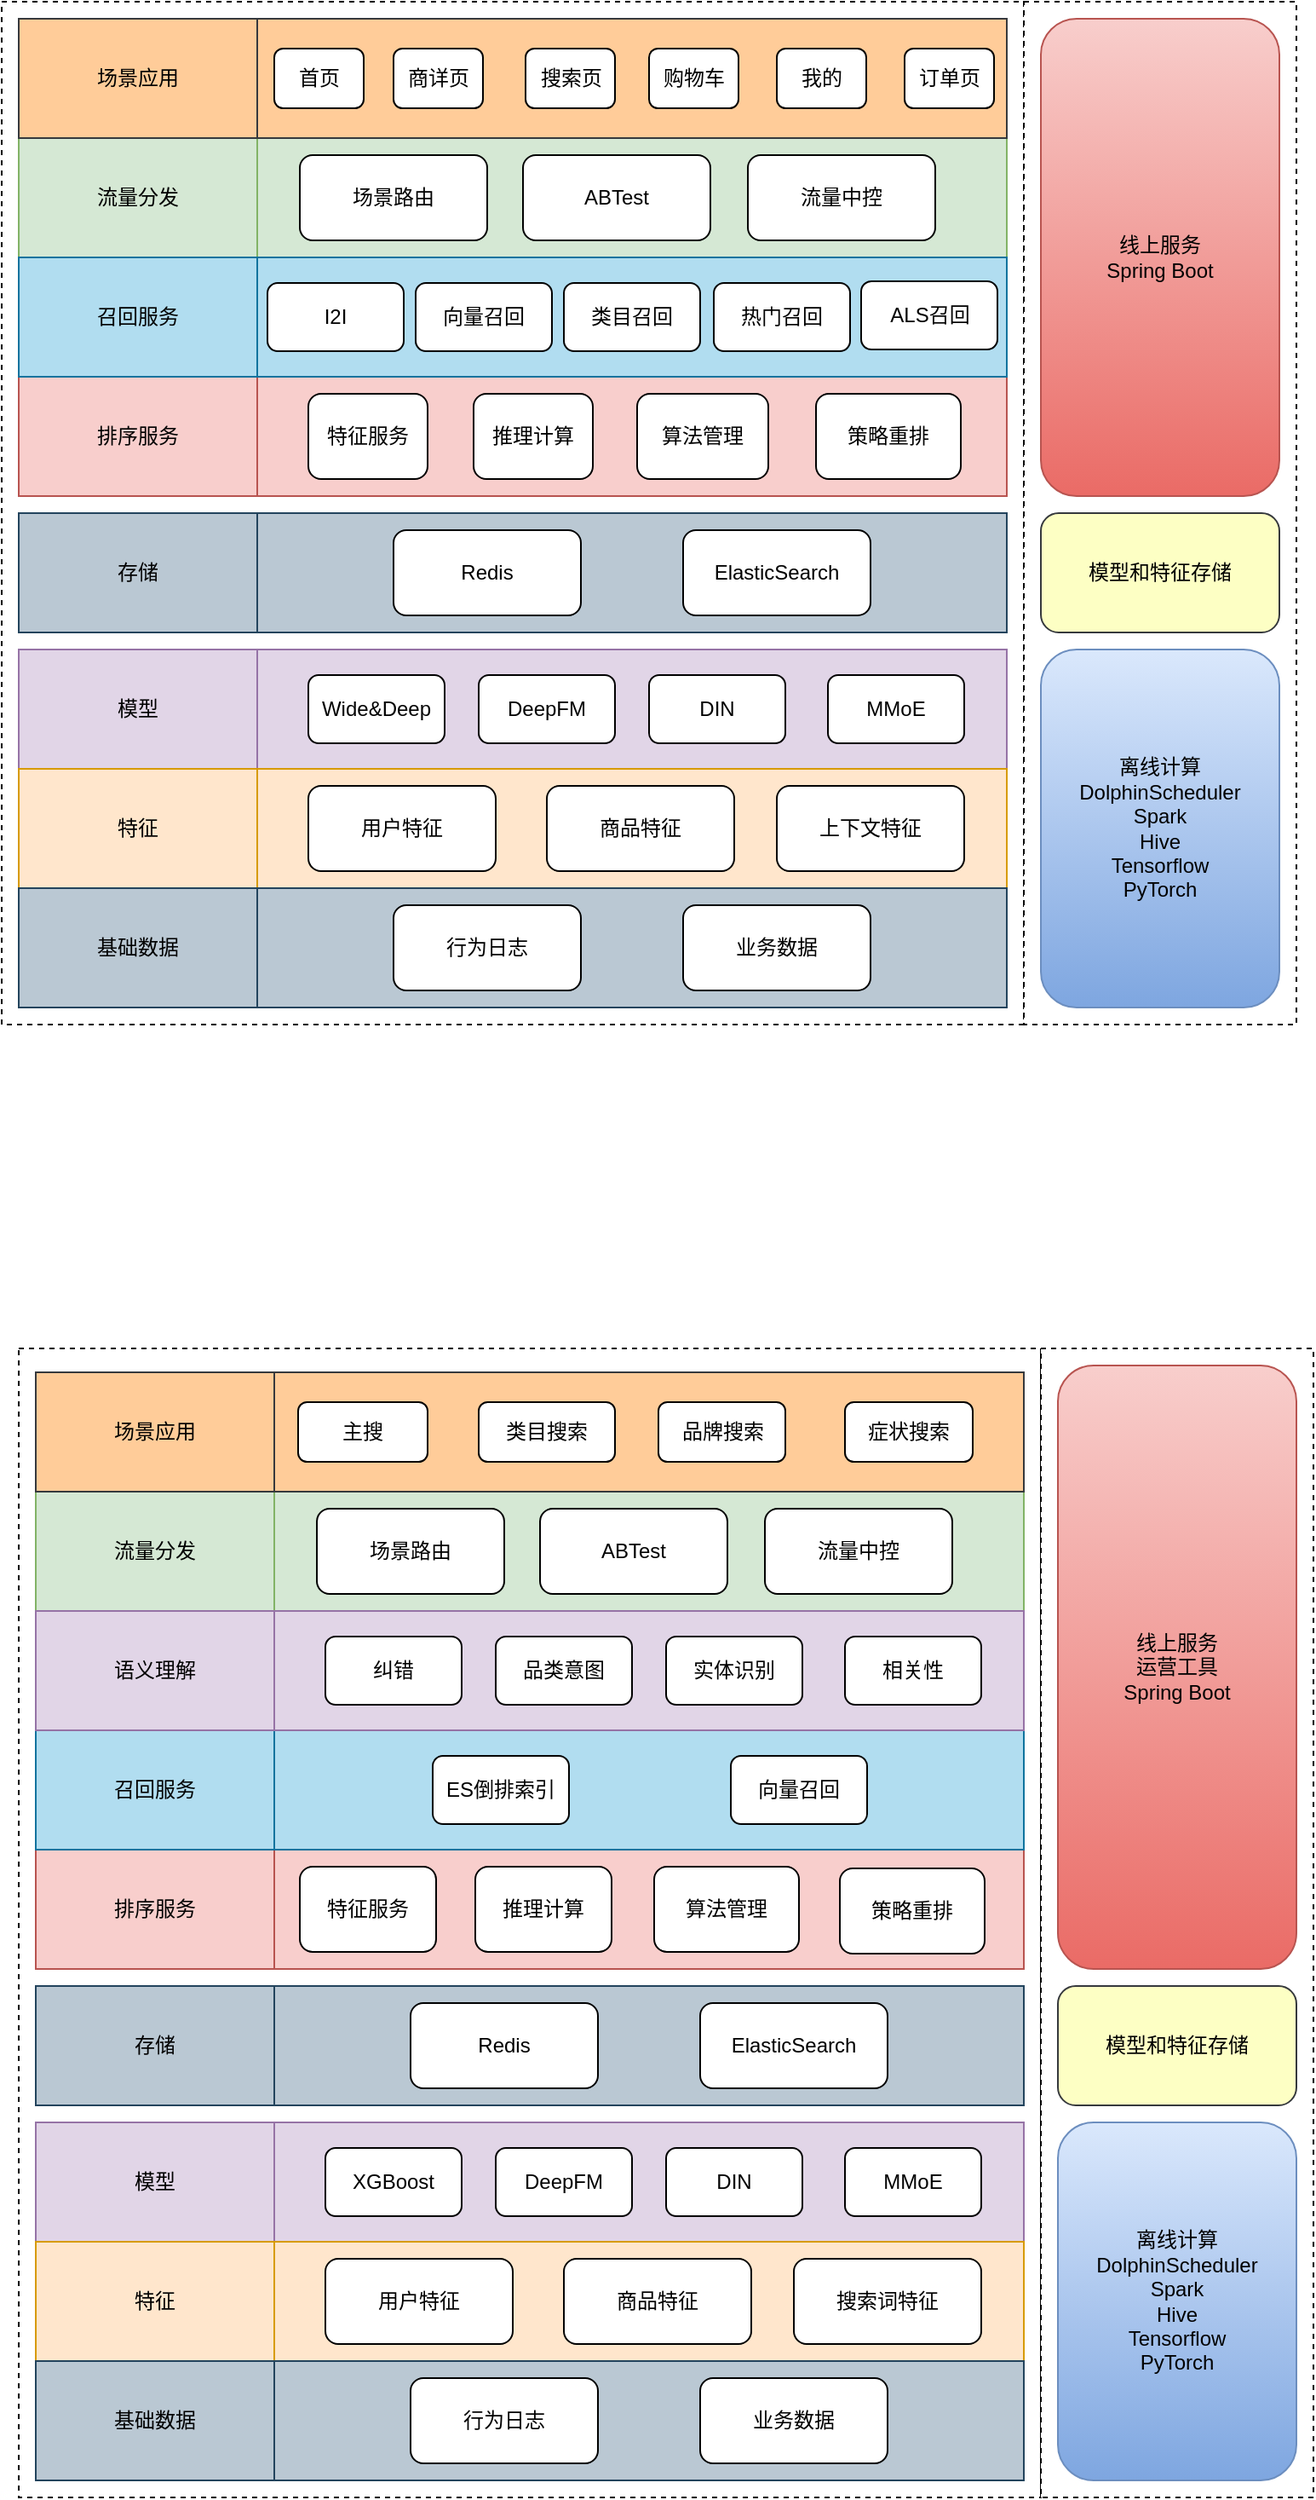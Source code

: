 <mxfile version="24.7.14">
  <diagram name="第 1 页" id="n3AiASltuWI-y75Rekpe">
    <mxGraphModel dx="1434" dy="772" grid="1" gridSize="10" guides="1" tooltips="1" connect="1" arrows="1" fold="1" page="1" pageScale="1" pageWidth="827" pageHeight="1169" math="0" shadow="0">
      <root>
        <mxCell id="0" />
        <mxCell id="1" parent="0" />
        <mxCell id="3CPOqqqod1TkRdYMCPuZ-1" value="" style="rounded=0;whiteSpace=wrap;html=1;dashed=1;strokeWidth=1;perimeterSpacing=0;shadow=0;sketch=0;glass=0;" parent="1" vertex="1">
          <mxGeometry x="110" y="530" width="600" height="600" as="geometry" />
        </mxCell>
        <mxCell id="3CPOqqqod1TkRdYMCPuZ-2" value="流量分发" style="rounded=0;whiteSpace=wrap;html=1;fillColor=#d5e8d4;strokeColor=#82b366;" parent="1" vertex="1">
          <mxGeometry x="120" y="610" width="140" height="70" as="geometry" />
        </mxCell>
        <mxCell id="3CPOqqqod1TkRdYMCPuZ-3" value="" style="rounded=0;whiteSpace=wrap;html=1;fillColor=#d5e8d4;strokeColor=#82b366;" parent="1" vertex="1">
          <mxGeometry x="260" y="610" width="440" height="70" as="geometry" />
        </mxCell>
        <mxCell id="3CPOqqqod1TkRdYMCPuZ-4" value="ABTest" style="rounded=1;whiteSpace=wrap;html=1;" parent="1" vertex="1">
          <mxGeometry x="416" y="620" width="110" height="50" as="geometry" />
        </mxCell>
        <mxCell id="3CPOqqqod1TkRdYMCPuZ-5" value="排序服务" style="rounded=0;whiteSpace=wrap;html=1;fillColor=#f8cecc;strokeColor=#b85450;" parent="1" vertex="1">
          <mxGeometry x="120" y="750" width="140" height="70" as="geometry" />
        </mxCell>
        <mxCell id="3CPOqqqod1TkRdYMCPuZ-6" value="" style="rounded=0;whiteSpace=wrap;html=1;fillColor=#f8cecc;strokeColor=#b85450;" parent="1" vertex="1">
          <mxGeometry x="260" y="750" width="440" height="70" as="geometry" />
        </mxCell>
        <mxCell id="3CPOqqqod1TkRdYMCPuZ-7" value="特征服务" style="rounded=1;whiteSpace=wrap;html=1;" parent="1" vertex="1">
          <mxGeometry x="290" y="760" width="70" height="50" as="geometry" />
        </mxCell>
        <mxCell id="3CPOqqqod1TkRdYMCPuZ-8" value="推理计算" style="rounded=1;whiteSpace=wrap;html=1;" parent="1" vertex="1">
          <mxGeometry x="387" y="760" width="70" height="50" as="geometry" />
        </mxCell>
        <mxCell id="3CPOqqqod1TkRdYMCPuZ-9" value="算法管理" style="rounded=1;whiteSpace=wrap;html=1;" parent="1" vertex="1">
          <mxGeometry x="483" y="760" width="77" height="50" as="geometry" />
        </mxCell>
        <mxCell id="3CPOqqqod1TkRdYMCPuZ-10" value="召回服务" style="rounded=0;whiteSpace=wrap;html=1;fillColor=#b1ddf0;strokeColor=#10739e;" parent="1" vertex="1">
          <mxGeometry x="120" y="680" width="140" height="70" as="geometry" />
        </mxCell>
        <mxCell id="3CPOqqqod1TkRdYMCPuZ-11" value="" style="rounded=0;whiteSpace=wrap;html=1;fillColor=#b1ddf0;strokeColor=#10739e;" parent="1" vertex="1">
          <mxGeometry x="260" y="680" width="440" height="70" as="geometry" />
        </mxCell>
        <mxCell id="3CPOqqqod1TkRdYMCPuZ-12" value="I2I" style="rounded=1;whiteSpace=wrap;html=1;" parent="1" vertex="1">
          <mxGeometry x="266" y="695" width="80" height="40" as="geometry" />
        </mxCell>
        <mxCell id="3CPOqqqod1TkRdYMCPuZ-13" value="向量召回" style="rounded=1;whiteSpace=wrap;html=1;" parent="1" vertex="1">
          <mxGeometry x="353" y="695" width="80" height="40" as="geometry" />
        </mxCell>
        <mxCell id="3CPOqqqod1TkRdYMCPuZ-14" value="类目召回" style="rounded=1;whiteSpace=wrap;html=1;" parent="1" vertex="1">
          <mxGeometry x="440" y="695" width="80" height="40" as="geometry" />
        </mxCell>
        <mxCell id="3CPOqqqod1TkRdYMCPuZ-15" value="热门召回" style="rounded=1;whiteSpace=wrap;html=1;" parent="1" vertex="1">
          <mxGeometry x="528" y="695" width="80" height="40" as="geometry" />
        </mxCell>
        <mxCell id="3CPOqqqod1TkRdYMCPuZ-16" value="" style="rounded=0;whiteSpace=wrap;html=1;dashed=1;strokeWidth=1;perimeterSpacing=0;shadow=0;sketch=0;glass=0;" parent="1" vertex="1">
          <mxGeometry x="710" y="530" width="160" height="600" as="geometry" />
        </mxCell>
        <mxCell id="3CPOqqqod1TkRdYMCPuZ-17" value="模型" style="rounded=0;whiteSpace=wrap;html=1;fillColor=#e1d5e7;strokeColor=#9673a6;" parent="1" vertex="1">
          <mxGeometry x="120" y="910" width="140" height="70" as="geometry" />
        </mxCell>
        <mxCell id="3CPOqqqod1TkRdYMCPuZ-18" value="" style="rounded=0;whiteSpace=wrap;html=1;fillColor=#e1d5e7;strokeColor=#9673a6;" parent="1" vertex="1">
          <mxGeometry x="260" y="910" width="440" height="70" as="geometry" />
        </mxCell>
        <mxCell id="3CPOqqqod1TkRdYMCPuZ-19" value="Wide&amp;amp;Deep" style="rounded=1;whiteSpace=wrap;html=1;" parent="1" vertex="1">
          <mxGeometry x="290" y="925" width="80" height="40" as="geometry" />
        </mxCell>
        <mxCell id="3CPOqqqod1TkRdYMCPuZ-20" value="DeepFM" style="rounded=1;whiteSpace=wrap;html=1;" parent="1" vertex="1">
          <mxGeometry x="390" y="925" width="80" height="40" as="geometry" />
        </mxCell>
        <mxCell id="3CPOqqqod1TkRdYMCPuZ-21" value="DIN" style="rounded=1;whiteSpace=wrap;html=1;" parent="1" vertex="1">
          <mxGeometry x="490" y="925" width="80" height="40" as="geometry" />
        </mxCell>
        <mxCell id="3CPOqqqod1TkRdYMCPuZ-22" value="MMoE" style="rounded=1;whiteSpace=wrap;html=1;" parent="1" vertex="1">
          <mxGeometry x="595" y="925" width="80" height="40" as="geometry" />
        </mxCell>
        <mxCell id="3CPOqqqod1TkRdYMCPuZ-23" value="特征" style="rounded=0;whiteSpace=wrap;html=1;fillColor=#ffe6cc;strokeColor=#d79b00;" parent="1" vertex="1">
          <mxGeometry x="120" y="980" width="140" height="70" as="geometry" />
        </mxCell>
        <mxCell id="3CPOqqqod1TkRdYMCPuZ-24" value="" style="rounded=0;whiteSpace=wrap;html=1;fillColor=#ffe6cc;strokeColor=#d79b00;" parent="1" vertex="1">
          <mxGeometry x="260" y="980" width="440" height="70" as="geometry" />
        </mxCell>
        <mxCell id="3CPOqqqod1TkRdYMCPuZ-25" value="用户特征" style="rounded=1;whiteSpace=wrap;html=1;" parent="1" vertex="1">
          <mxGeometry x="290" y="990" width="110" height="50" as="geometry" />
        </mxCell>
        <mxCell id="3CPOqqqod1TkRdYMCPuZ-26" value="商品特征" style="rounded=1;whiteSpace=wrap;html=1;" parent="1" vertex="1">
          <mxGeometry x="430" y="990" width="110" height="50" as="geometry" />
        </mxCell>
        <mxCell id="3CPOqqqod1TkRdYMCPuZ-27" value="上下文特征" style="rounded=1;whiteSpace=wrap;html=1;" parent="1" vertex="1">
          <mxGeometry x="565" y="990" width="110" height="50" as="geometry" />
        </mxCell>
        <mxCell id="3CPOqqqod1TkRdYMCPuZ-28" value="基础数据" style="rounded=0;whiteSpace=wrap;html=1;fillColor=#bac8d3;strokeColor=#23445d;" parent="1" vertex="1">
          <mxGeometry x="120" y="1050" width="140" height="70" as="geometry" />
        </mxCell>
        <mxCell id="3CPOqqqod1TkRdYMCPuZ-29" value="" style="rounded=0;whiteSpace=wrap;html=1;fillColor=#bac8d3;strokeColor=#23445d;" parent="1" vertex="1">
          <mxGeometry x="260" y="1050" width="440" height="70" as="geometry" />
        </mxCell>
        <mxCell id="3CPOqqqod1TkRdYMCPuZ-30" value="行为日志" style="rounded=1;whiteSpace=wrap;html=1;" parent="1" vertex="1">
          <mxGeometry x="340" y="1060" width="110" height="50" as="geometry" />
        </mxCell>
        <mxCell id="3CPOqqqod1TkRdYMCPuZ-31" value="业务数据" style="rounded=1;whiteSpace=wrap;html=1;" parent="1" vertex="1">
          <mxGeometry x="510" y="1060" width="110" height="50" as="geometry" />
        </mxCell>
        <mxCell id="3CPOqqqod1TkRdYMCPuZ-32" value="离线计算&lt;br&gt;DolphinScheduler&lt;br&gt;Spark&lt;br&gt;Hive&lt;br&gt;Tensorflow&lt;br&gt;PyTorch" style="rounded=1;whiteSpace=wrap;html=1;gradientColor=#7ea6e0;fillColor=#dae8fc;strokeColor=#6c8ebf;" parent="1" vertex="1">
          <mxGeometry x="720" y="910" width="140" height="210" as="geometry" />
        </mxCell>
        <mxCell id="3CPOqqqod1TkRdYMCPuZ-33" value="存储" style="rounded=0;whiteSpace=wrap;html=1;fillColor=#bac8d3;strokeColor=#23445d;" parent="1" vertex="1">
          <mxGeometry x="120" y="830" width="140" height="70" as="geometry" />
        </mxCell>
        <mxCell id="3CPOqqqod1TkRdYMCPuZ-34" value="" style="rounded=0;whiteSpace=wrap;html=1;fillColor=#bac8d3;strokeColor=#23445d;" parent="1" vertex="1">
          <mxGeometry x="260" y="830" width="440" height="70" as="geometry" />
        </mxCell>
        <mxCell id="3CPOqqqod1TkRdYMCPuZ-35" value="Redis" style="rounded=1;whiteSpace=wrap;html=1;" parent="1" vertex="1">
          <mxGeometry x="340" y="840" width="110" height="50" as="geometry" />
        </mxCell>
        <mxCell id="3CPOqqqod1TkRdYMCPuZ-36" value="ElasticSearch" style="rounded=1;whiteSpace=wrap;html=1;" parent="1" vertex="1">
          <mxGeometry x="510" y="840" width="110" height="50" as="geometry" />
        </mxCell>
        <mxCell id="3CPOqqqod1TkRdYMCPuZ-37" value="模型和特征存储" style="rounded=1;whiteSpace=wrap;html=1;strokeColor=#36393d;gradientDirection=south;fillColor=#FDFFC4;" parent="1" vertex="1">
          <mxGeometry x="720" y="830" width="140" height="70" as="geometry" />
        </mxCell>
        <mxCell id="3CPOqqqod1TkRdYMCPuZ-38" value="线上服务&lt;br&gt;Spring Boot" style="rounded=1;whiteSpace=wrap;html=1;gradientColor=#ea6b66;fillColor=#f8cecc;strokeColor=#b85450;" parent="1" vertex="1">
          <mxGeometry x="720" y="540" width="140" height="280" as="geometry" />
        </mxCell>
        <mxCell id="im6hHC-ii4hR2nj4hYoc-1" value="场景应用" style="rounded=0;whiteSpace=wrap;html=1;fillColor=#ffcc99;strokeColor=#36393d;" parent="1" vertex="1">
          <mxGeometry x="120" y="540" width="140" height="70" as="geometry" />
        </mxCell>
        <mxCell id="im6hHC-ii4hR2nj4hYoc-2" value="" style="rounded=0;whiteSpace=wrap;html=1;fillColor=#ffcc99;strokeColor=#36393d;" parent="1" vertex="1">
          <mxGeometry x="260" y="540" width="440" height="70" as="geometry" />
        </mxCell>
        <mxCell id="im6hHC-ii4hR2nj4hYoc-3" value="首页" style="rounded=1;whiteSpace=wrap;html=1;" parent="1" vertex="1">
          <mxGeometry x="270" y="557.5" width="52.5" height="35" as="geometry" />
        </mxCell>
        <mxCell id="im6hHC-ii4hR2nj4hYoc-7" value="商详页" style="rounded=1;whiteSpace=wrap;html=1;" parent="1" vertex="1">
          <mxGeometry x="340" y="557.5" width="52.5" height="35" as="geometry" />
        </mxCell>
        <mxCell id="im6hHC-ii4hR2nj4hYoc-8" value="搜索页" style="rounded=1;whiteSpace=wrap;html=1;" parent="1" vertex="1">
          <mxGeometry x="417.5" y="557.5" width="52.5" height="35" as="geometry" />
        </mxCell>
        <mxCell id="im6hHC-ii4hR2nj4hYoc-9" value="购物车" style="rounded=1;whiteSpace=wrap;html=1;" parent="1" vertex="1">
          <mxGeometry x="490" y="557.5" width="52.5" height="35" as="geometry" />
        </mxCell>
        <mxCell id="im6hHC-ii4hR2nj4hYoc-10" value="我的" style="rounded=1;whiteSpace=wrap;html=1;" parent="1" vertex="1">
          <mxGeometry x="565" y="557.5" width="52.5" height="35" as="geometry" />
        </mxCell>
        <mxCell id="im6hHC-ii4hR2nj4hYoc-11" value="订单页" style="rounded=1;whiteSpace=wrap;html=1;" parent="1" vertex="1">
          <mxGeometry x="640" y="557.5" width="52.5" height="35" as="geometry" />
        </mxCell>
        <mxCell id="im6hHC-ii4hR2nj4hYoc-12" value="场景路由" style="rounded=1;whiteSpace=wrap;html=1;" parent="1" vertex="1">
          <mxGeometry x="285" y="620" width="110" height="50" as="geometry" />
        </mxCell>
        <mxCell id="im6hHC-ii4hR2nj4hYoc-13" value="ALS召回" style="rounded=1;whiteSpace=wrap;html=1;" parent="1" vertex="1">
          <mxGeometry x="614.5" y="694" width="80" height="40" as="geometry" />
        </mxCell>
        <mxCell id="i8XR3ExwPIueaOTnCOYn-1" value="流量中控" style="rounded=1;whiteSpace=wrap;html=1;" parent="1" vertex="1">
          <mxGeometry x="548" y="620" width="110" height="50" as="geometry" />
        </mxCell>
        <mxCell id="z--YVlIZiHg3xQQxid8s-1" value="" style="rounded=0;whiteSpace=wrap;html=1;dashed=1;strokeWidth=1;perimeterSpacing=0;shadow=0;sketch=0;glass=0;" vertex="1" parent="1">
          <mxGeometry x="120" y="1320" width="600" height="674" as="geometry" />
        </mxCell>
        <mxCell id="z--YVlIZiHg3xQQxid8s-2" value="流量分发" style="rounded=0;whiteSpace=wrap;html=1;fillColor=#d5e8d4;strokeColor=#82b366;" vertex="1" parent="1">
          <mxGeometry x="130" y="1404" width="140" height="70" as="geometry" />
        </mxCell>
        <mxCell id="z--YVlIZiHg3xQQxid8s-3" value="" style="rounded=0;whiteSpace=wrap;html=1;fillColor=#d5e8d4;strokeColor=#82b366;" vertex="1" parent="1">
          <mxGeometry x="270" y="1404" width="440" height="70" as="geometry" />
        </mxCell>
        <mxCell id="z--YVlIZiHg3xQQxid8s-4" value="ABTest" style="rounded=1;whiteSpace=wrap;html=1;" vertex="1" parent="1">
          <mxGeometry x="426" y="1414" width="110" height="50" as="geometry" />
        </mxCell>
        <mxCell id="z--YVlIZiHg3xQQxid8s-5" value="排序服务" style="rounded=0;whiteSpace=wrap;html=1;fillColor=#f8cecc;strokeColor=#b85450;" vertex="1" parent="1">
          <mxGeometry x="130" y="1614" width="140" height="70" as="geometry" />
        </mxCell>
        <mxCell id="z--YVlIZiHg3xQQxid8s-6" value="" style="rounded=0;whiteSpace=wrap;html=1;fillColor=#f8cecc;strokeColor=#b85450;" vertex="1" parent="1">
          <mxGeometry x="270" y="1614" width="440" height="70" as="geometry" />
        </mxCell>
        <mxCell id="z--YVlIZiHg3xQQxid8s-7" value="特征服务" style="rounded=1;whiteSpace=wrap;html=1;" vertex="1" parent="1">
          <mxGeometry x="285" y="1624" width="80" height="50" as="geometry" />
        </mxCell>
        <mxCell id="z--YVlIZiHg3xQQxid8s-8" value="推理计算" style="rounded=1;whiteSpace=wrap;html=1;" vertex="1" parent="1">
          <mxGeometry x="388" y="1624" width="80" height="50" as="geometry" />
        </mxCell>
        <mxCell id="z--YVlIZiHg3xQQxid8s-9" value="算法管理" style="rounded=1;whiteSpace=wrap;html=1;" vertex="1" parent="1">
          <mxGeometry x="493" y="1624" width="85" height="50" as="geometry" />
        </mxCell>
        <mxCell id="z--YVlIZiHg3xQQxid8s-10" value="召回服务" style="rounded=0;whiteSpace=wrap;html=1;fillColor=#b1ddf0;strokeColor=#10739e;" vertex="1" parent="1">
          <mxGeometry x="130" y="1544" width="140" height="70" as="geometry" />
        </mxCell>
        <mxCell id="z--YVlIZiHg3xQQxid8s-11" value="" style="rounded=0;whiteSpace=wrap;html=1;fillColor=#b1ddf0;strokeColor=#10739e;" vertex="1" parent="1">
          <mxGeometry x="270" y="1544" width="440" height="70" as="geometry" />
        </mxCell>
        <mxCell id="z--YVlIZiHg3xQQxid8s-13" value="ES倒排索引" style="rounded=1;whiteSpace=wrap;html=1;" vertex="1" parent="1">
          <mxGeometry x="363" y="1559" width="80" height="40" as="geometry" />
        </mxCell>
        <mxCell id="z--YVlIZiHg3xQQxid8s-15" value="向量召回" style="rounded=1;whiteSpace=wrap;html=1;" vertex="1" parent="1">
          <mxGeometry x="538" y="1559" width="80" height="40" as="geometry" />
        </mxCell>
        <mxCell id="z--YVlIZiHg3xQQxid8s-16" value="" style="rounded=0;whiteSpace=wrap;html=1;dashed=1;strokeWidth=1;perimeterSpacing=0;shadow=0;sketch=0;glass=0;" vertex="1" parent="1">
          <mxGeometry x="720" y="1320" width="160" height="674" as="geometry" />
        </mxCell>
        <mxCell id="z--YVlIZiHg3xQQxid8s-17" value="模型" style="rounded=0;whiteSpace=wrap;html=1;fillColor=#e1d5e7;strokeColor=#9673a6;" vertex="1" parent="1">
          <mxGeometry x="130" y="1774" width="140" height="70" as="geometry" />
        </mxCell>
        <mxCell id="z--YVlIZiHg3xQQxid8s-18" value="" style="rounded=0;whiteSpace=wrap;html=1;fillColor=#e1d5e7;strokeColor=#9673a6;" vertex="1" parent="1">
          <mxGeometry x="270" y="1774" width="440" height="70" as="geometry" />
        </mxCell>
        <mxCell id="z--YVlIZiHg3xQQxid8s-19" value="XGBoost" style="rounded=1;whiteSpace=wrap;html=1;" vertex="1" parent="1">
          <mxGeometry x="300" y="1789" width="80" height="40" as="geometry" />
        </mxCell>
        <mxCell id="z--YVlIZiHg3xQQxid8s-20" value="DeepFM" style="rounded=1;whiteSpace=wrap;html=1;" vertex="1" parent="1">
          <mxGeometry x="400" y="1789" width="80" height="40" as="geometry" />
        </mxCell>
        <mxCell id="z--YVlIZiHg3xQQxid8s-21" value="DIN" style="rounded=1;whiteSpace=wrap;html=1;" vertex="1" parent="1">
          <mxGeometry x="500" y="1789" width="80" height="40" as="geometry" />
        </mxCell>
        <mxCell id="z--YVlIZiHg3xQQxid8s-22" value="MMoE" style="rounded=1;whiteSpace=wrap;html=1;" vertex="1" parent="1">
          <mxGeometry x="605" y="1789" width="80" height="40" as="geometry" />
        </mxCell>
        <mxCell id="z--YVlIZiHg3xQQxid8s-23" value="特征" style="rounded=0;whiteSpace=wrap;html=1;fillColor=#ffe6cc;strokeColor=#d79b00;" vertex="1" parent="1">
          <mxGeometry x="130" y="1844" width="140" height="70" as="geometry" />
        </mxCell>
        <mxCell id="z--YVlIZiHg3xQQxid8s-24" value="" style="rounded=0;whiteSpace=wrap;html=1;fillColor=#ffe6cc;strokeColor=#d79b00;" vertex="1" parent="1">
          <mxGeometry x="270" y="1844" width="440" height="70" as="geometry" />
        </mxCell>
        <mxCell id="z--YVlIZiHg3xQQxid8s-25" value="用户特征" style="rounded=1;whiteSpace=wrap;html=1;" vertex="1" parent="1">
          <mxGeometry x="300" y="1854" width="110" height="50" as="geometry" />
        </mxCell>
        <mxCell id="z--YVlIZiHg3xQQxid8s-26" value="商品特征" style="rounded=1;whiteSpace=wrap;html=1;" vertex="1" parent="1">
          <mxGeometry x="440" y="1854" width="110" height="50" as="geometry" />
        </mxCell>
        <mxCell id="z--YVlIZiHg3xQQxid8s-27" value="搜索词特征" style="rounded=1;whiteSpace=wrap;html=1;" vertex="1" parent="1">
          <mxGeometry x="575" y="1854" width="110" height="50" as="geometry" />
        </mxCell>
        <mxCell id="z--YVlIZiHg3xQQxid8s-28" value="基础数据" style="rounded=0;whiteSpace=wrap;html=1;fillColor=#bac8d3;strokeColor=#23445d;" vertex="1" parent="1">
          <mxGeometry x="130" y="1914" width="140" height="70" as="geometry" />
        </mxCell>
        <mxCell id="z--YVlIZiHg3xQQxid8s-29" value="" style="rounded=0;whiteSpace=wrap;html=1;fillColor=#bac8d3;strokeColor=#23445d;" vertex="1" parent="1">
          <mxGeometry x="270" y="1914" width="440" height="70" as="geometry" />
        </mxCell>
        <mxCell id="z--YVlIZiHg3xQQxid8s-30" value="行为日志" style="rounded=1;whiteSpace=wrap;html=1;" vertex="1" parent="1">
          <mxGeometry x="350" y="1924" width="110" height="50" as="geometry" />
        </mxCell>
        <mxCell id="z--YVlIZiHg3xQQxid8s-31" value="业务数据" style="rounded=1;whiteSpace=wrap;html=1;" vertex="1" parent="1">
          <mxGeometry x="520" y="1924" width="110" height="50" as="geometry" />
        </mxCell>
        <mxCell id="z--YVlIZiHg3xQQxid8s-32" value="离线计算&lt;br&gt;DolphinScheduler&lt;br&gt;Spark&lt;br&gt;Hive&lt;br&gt;Tensorflow&lt;br&gt;PyTorch" style="rounded=1;whiteSpace=wrap;html=1;gradientColor=#7ea6e0;fillColor=#dae8fc;strokeColor=#6c8ebf;" vertex="1" parent="1">
          <mxGeometry x="730" y="1774" width="140" height="210" as="geometry" />
        </mxCell>
        <mxCell id="z--YVlIZiHg3xQQxid8s-33" value="存储" style="rounded=0;whiteSpace=wrap;html=1;fillColor=#bac8d3;strokeColor=#23445d;" vertex="1" parent="1">
          <mxGeometry x="130" y="1694" width="140" height="70" as="geometry" />
        </mxCell>
        <mxCell id="z--YVlIZiHg3xQQxid8s-34" value="" style="rounded=0;whiteSpace=wrap;html=1;fillColor=#bac8d3;strokeColor=#23445d;" vertex="1" parent="1">
          <mxGeometry x="270" y="1694" width="440" height="70" as="geometry" />
        </mxCell>
        <mxCell id="z--YVlIZiHg3xQQxid8s-35" value="Redis" style="rounded=1;whiteSpace=wrap;html=1;" vertex="1" parent="1">
          <mxGeometry x="350" y="1704" width="110" height="50" as="geometry" />
        </mxCell>
        <mxCell id="z--YVlIZiHg3xQQxid8s-36" value="ElasticSearch" style="rounded=1;whiteSpace=wrap;html=1;" vertex="1" parent="1">
          <mxGeometry x="520" y="1704" width="110" height="50" as="geometry" />
        </mxCell>
        <mxCell id="z--YVlIZiHg3xQQxid8s-37" value="模型和特征存储" style="rounded=1;whiteSpace=wrap;html=1;strokeColor=#36393d;gradientDirection=south;fillColor=#FDFFC4;" vertex="1" parent="1">
          <mxGeometry x="730" y="1694" width="140" height="70" as="geometry" />
        </mxCell>
        <mxCell id="z--YVlIZiHg3xQQxid8s-38" value="线上服务&lt;br&gt;运营工具&lt;br&gt;Spring Boot" style="rounded=1;whiteSpace=wrap;html=1;gradientColor=#ea6b66;fillColor=#f8cecc;strokeColor=#b85450;" vertex="1" parent="1">
          <mxGeometry x="730" y="1330" width="140" height="354" as="geometry" />
        </mxCell>
        <mxCell id="z--YVlIZiHg3xQQxid8s-39" value="场景应用" style="rounded=0;whiteSpace=wrap;html=1;fillColor=#ffcc99;strokeColor=#36393d;" vertex="1" parent="1">
          <mxGeometry x="130" y="1334" width="140" height="70" as="geometry" />
        </mxCell>
        <mxCell id="z--YVlIZiHg3xQQxid8s-40" value="" style="rounded=0;whiteSpace=wrap;html=1;fillColor=#ffcc99;strokeColor=#36393d;" vertex="1" parent="1">
          <mxGeometry x="270" y="1334" width="440" height="70" as="geometry" />
        </mxCell>
        <mxCell id="z--YVlIZiHg3xQQxid8s-41" value="主搜" style="rounded=1;whiteSpace=wrap;html=1;" vertex="1" parent="1">
          <mxGeometry x="284" y="1351.5" width="76" height="35" as="geometry" />
        </mxCell>
        <mxCell id="z--YVlIZiHg3xQQxid8s-42" value="类目搜索" style="rounded=1;whiteSpace=wrap;html=1;" vertex="1" parent="1">
          <mxGeometry x="390" y="1351.5" width="80" height="35" as="geometry" />
        </mxCell>
        <mxCell id="z--YVlIZiHg3xQQxid8s-43" value="品牌搜索" style="rounded=1;whiteSpace=wrap;html=1;" vertex="1" parent="1">
          <mxGeometry x="495.5" y="1351.5" width="74.5" height="35" as="geometry" />
        </mxCell>
        <mxCell id="z--YVlIZiHg3xQQxid8s-44" value="症状搜索" style="rounded=1;whiteSpace=wrap;html=1;" vertex="1" parent="1">
          <mxGeometry x="605" y="1351.5" width="75" height="35" as="geometry" />
        </mxCell>
        <mxCell id="z--YVlIZiHg3xQQxid8s-47" value="场景路由" style="rounded=1;whiteSpace=wrap;html=1;" vertex="1" parent="1">
          <mxGeometry x="295" y="1414" width="110" height="50" as="geometry" />
        </mxCell>
        <mxCell id="z--YVlIZiHg3xQQxid8s-49" value="流量中控" style="rounded=1;whiteSpace=wrap;html=1;" vertex="1" parent="1">
          <mxGeometry x="558" y="1414" width="110" height="50" as="geometry" />
        </mxCell>
        <mxCell id="z--YVlIZiHg3xQQxid8s-50" value="语义理解" style="rounded=0;whiteSpace=wrap;html=1;fillColor=#e1d5e7;strokeColor=#9673a6;" vertex="1" parent="1">
          <mxGeometry x="130" y="1474" width="140" height="70" as="geometry" />
        </mxCell>
        <mxCell id="z--YVlIZiHg3xQQxid8s-51" value="" style="rounded=0;whiteSpace=wrap;html=1;fillColor=#e1d5e7;strokeColor=#9673a6;" vertex="1" parent="1">
          <mxGeometry x="270" y="1474" width="440" height="70" as="geometry" />
        </mxCell>
        <mxCell id="z--YVlIZiHg3xQQxid8s-52" value="纠错" style="rounded=1;whiteSpace=wrap;html=1;" vertex="1" parent="1">
          <mxGeometry x="300" y="1489" width="80" height="40" as="geometry" />
        </mxCell>
        <mxCell id="z--YVlIZiHg3xQQxid8s-53" value="品类意图" style="rounded=1;whiteSpace=wrap;html=1;" vertex="1" parent="1">
          <mxGeometry x="400" y="1489" width="80" height="40" as="geometry" />
        </mxCell>
        <mxCell id="z--YVlIZiHg3xQQxid8s-54" value="实体识别" style="rounded=1;whiteSpace=wrap;html=1;" vertex="1" parent="1">
          <mxGeometry x="500" y="1489" width="80" height="40" as="geometry" />
        </mxCell>
        <mxCell id="z--YVlIZiHg3xQQxid8s-55" value="相关性" style="rounded=1;whiteSpace=wrap;html=1;" vertex="1" parent="1">
          <mxGeometry x="605" y="1489" width="80" height="40" as="geometry" />
        </mxCell>
        <mxCell id="z--YVlIZiHg3xQQxid8s-56" value="策略重排" style="rounded=1;whiteSpace=wrap;html=1;" vertex="1" parent="1">
          <mxGeometry x="602" y="1625" width="85" height="50" as="geometry" />
        </mxCell>
        <mxCell id="z--YVlIZiHg3xQQxid8s-58" value="策略重排" style="rounded=1;whiteSpace=wrap;html=1;" vertex="1" parent="1">
          <mxGeometry x="588" y="760" width="85" height="50" as="geometry" />
        </mxCell>
      </root>
    </mxGraphModel>
  </diagram>
</mxfile>
